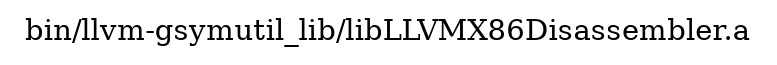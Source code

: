 digraph "bin/llvm-gsymutil_lib/libLLVMX86Disassembler.a" {
	label="bin/llvm-gsymutil_lib/libLLVMX86Disassembler.a";
	rankdir=LR;

}
